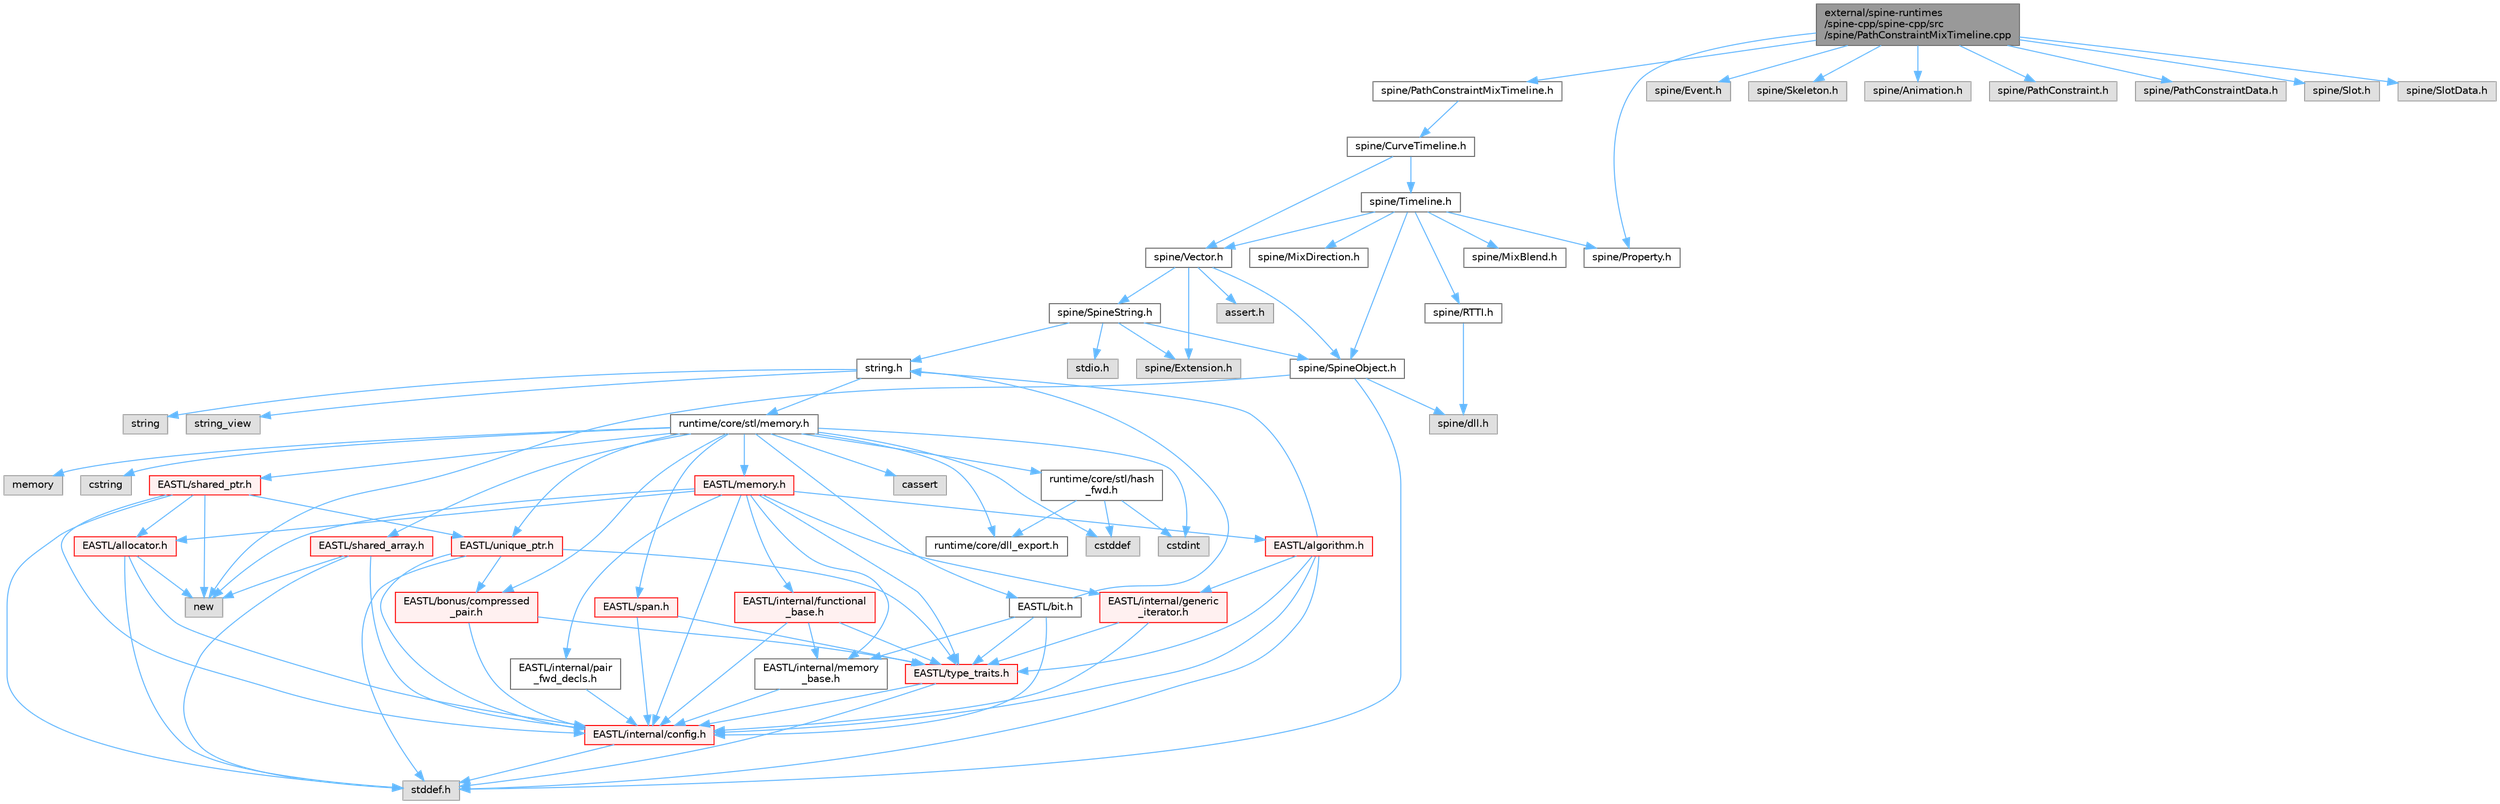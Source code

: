digraph "external/spine-runtimes/spine-cpp/spine-cpp/src/spine/PathConstraintMixTimeline.cpp"
{
 // LATEX_PDF_SIZE
  bgcolor="transparent";
  edge [fontname=Helvetica,fontsize=10,labelfontname=Helvetica,labelfontsize=10];
  node [fontname=Helvetica,fontsize=10,shape=box,height=0.2,width=0.4];
  Node1 [id="Node000001",label="external/spine-runtimes\l/spine-cpp/spine-cpp/src\l/spine/PathConstraintMixTimeline.cpp",height=0.2,width=0.4,color="gray40", fillcolor="grey60", style="filled", fontcolor="black",tooltip=" "];
  Node1 -> Node2 [id="edge98_Node000001_Node000002",color="steelblue1",style="solid",tooltip=" "];
  Node2 [id="Node000002",label="spine/PathConstraintMixTimeline.h",height=0.2,width=0.4,color="grey40", fillcolor="white", style="filled",URL="$_path_constraint_mix_timeline_8h.html",tooltip=" "];
  Node2 -> Node3 [id="edge99_Node000002_Node000003",color="steelblue1",style="solid",tooltip=" "];
  Node3 [id="Node000003",label="spine/CurveTimeline.h",height=0.2,width=0.4,color="grey40", fillcolor="white", style="filled",URL="$_curve_timeline_8h.html",tooltip=" "];
  Node3 -> Node4 [id="edge100_Node000003_Node000004",color="steelblue1",style="solid",tooltip=" "];
  Node4 [id="Node000004",label="spine/Timeline.h",height=0.2,width=0.4,color="grey40", fillcolor="white", style="filled",URL="$_timeline_8h.html",tooltip=" "];
  Node4 -> Node5 [id="edge101_Node000004_Node000005",color="steelblue1",style="solid",tooltip=" "];
  Node5 [id="Node000005",label="spine/RTTI.h",height=0.2,width=0.4,color="grey40", fillcolor="white", style="filled",URL="$_r_t_t_i_8h.html",tooltip=" "];
  Node5 -> Node6 [id="edge102_Node000005_Node000006",color="steelblue1",style="solid",tooltip=" "];
  Node6 [id="Node000006",label="spine/dll.h",height=0.2,width=0.4,color="grey60", fillcolor="#E0E0E0", style="filled",tooltip=" "];
  Node4 -> Node7 [id="edge103_Node000004_Node000007",color="steelblue1",style="solid",tooltip=" "];
  Node7 [id="Node000007",label="spine/Vector.h",height=0.2,width=0.4,color="grey40", fillcolor="white", style="filled",URL="$external_2spine-runtimes_2spine-cpp_2spine-cpp_2include_2spine_2vector_8h.html",tooltip=" "];
  Node7 -> Node8 [id="edge104_Node000007_Node000008",color="steelblue1",style="solid",tooltip=" "];
  Node8 [id="Node000008",label="spine/Extension.h",height=0.2,width=0.4,color="grey60", fillcolor="#E0E0E0", style="filled",tooltip=" "];
  Node7 -> Node9 [id="edge105_Node000007_Node000009",color="steelblue1",style="solid",tooltip=" "];
  Node9 [id="Node000009",label="spine/SpineObject.h",height=0.2,width=0.4,color="grey40", fillcolor="white", style="filled",URL="$_spine_object_8h.html",tooltip=" "];
  Node9 -> Node10 [id="edge106_Node000009_Node000010",color="steelblue1",style="solid",tooltip=" "];
  Node10 [id="Node000010",label="new",height=0.2,width=0.4,color="grey60", fillcolor="#E0E0E0", style="filled",tooltip=" "];
  Node9 -> Node11 [id="edge107_Node000009_Node000011",color="steelblue1",style="solid",tooltip=" "];
  Node11 [id="Node000011",label="stddef.h",height=0.2,width=0.4,color="grey60", fillcolor="#E0E0E0", style="filled",tooltip=" "];
  Node9 -> Node6 [id="edge108_Node000009_Node000006",color="steelblue1",style="solid",tooltip=" "];
  Node7 -> Node12 [id="edge109_Node000007_Node000012",color="steelblue1",style="solid",tooltip=" "];
  Node12 [id="Node000012",label="spine/SpineString.h",height=0.2,width=0.4,color="grey40", fillcolor="white", style="filled",URL="$_spine_string_8h.html",tooltip=" "];
  Node12 -> Node9 [id="edge110_Node000012_Node000009",color="steelblue1",style="solid",tooltip=" "];
  Node12 -> Node8 [id="edge111_Node000012_Node000008",color="steelblue1",style="solid",tooltip=" "];
  Node12 -> Node13 [id="edge112_Node000012_Node000013",color="steelblue1",style="solid",tooltip=" "];
  Node13 [id="Node000013",label="string.h",height=0.2,width=0.4,color="grey40", fillcolor="white", style="filled",URL="$string_8h.html",tooltip=" "];
  Node13 -> Node14 [id="edge113_Node000013_Node000014",color="steelblue1",style="solid",tooltip=" "];
  Node14 [id="Node000014",label="string",height=0.2,width=0.4,color="grey60", fillcolor="#E0E0E0", style="filled",tooltip=" "];
  Node13 -> Node15 [id="edge114_Node000013_Node000015",color="steelblue1",style="solid",tooltip=" "];
  Node15 [id="Node000015",label="string_view",height=0.2,width=0.4,color="grey60", fillcolor="#E0E0E0", style="filled",tooltip=" "];
  Node13 -> Node16 [id="edge115_Node000013_Node000016",color="steelblue1",style="solid",tooltip=" "];
  Node16 [id="Node000016",label="runtime/core/stl/memory.h",height=0.2,width=0.4,color="grey40", fillcolor="white", style="filled",URL="$runtime_2core_2stl_2memory_8h.html",tooltip=" "];
  Node16 -> Node17 [id="edge116_Node000016_Node000017",color="steelblue1",style="solid",tooltip=" "];
  Node17 [id="Node000017",label="cstddef",height=0.2,width=0.4,color="grey60", fillcolor="#E0E0E0", style="filled",tooltip=" "];
  Node16 -> Node18 [id="edge117_Node000016_Node000018",color="steelblue1",style="solid",tooltip=" "];
  Node18 [id="Node000018",label="cstdint",height=0.2,width=0.4,color="grey60", fillcolor="#E0E0E0", style="filled",tooltip=" "];
  Node16 -> Node19 [id="edge118_Node000016_Node000019",color="steelblue1",style="solid",tooltip=" "];
  Node19 [id="Node000019",label="cassert",height=0.2,width=0.4,color="grey60", fillcolor="#E0E0E0", style="filled",tooltip=" "];
  Node16 -> Node20 [id="edge119_Node000016_Node000020",color="steelblue1",style="solid",tooltip=" "];
  Node20 [id="Node000020",label="memory",height=0.2,width=0.4,color="grey60", fillcolor="#E0E0E0", style="filled",tooltip=" "];
  Node16 -> Node21 [id="edge120_Node000016_Node000021",color="steelblue1",style="solid",tooltip=" "];
  Node21 [id="Node000021",label="cstring",height=0.2,width=0.4,color="grey60", fillcolor="#E0E0E0", style="filled",tooltip=" "];
  Node16 -> Node22 [id="edge121_Node000016_Node000022",color="steelblue1",style="solid",tooltip=" "];
  Node22 [id="Node000022",label="EASTL/bit.h",height=0.2,width=0.4,color="grey40", fillcolor="white", style="filled",URL="$bit_8h.html",tooltip=" "];
  Node22 -> Node23 [id="edge122_Node000022_Node000023",color="steelblue1",style="solid",tooltip=" "];
  Node23 [id="Node000023",label="EASTL/internal/config.h",height=0.2,width=0.4,color="red", fillcolor="#FFF0F0", style="filled",URL="$runtime_2_e_a_s_t_l_2include_2_e_a_s_t_l_2internal_2config_8h.html",tooltip=" "];
  Node23 -> Node11 [id="edge123_Node000023_Node000011",color="steelblue1",style="solid",tooltip=" "];
  Node22 -> Node31 [id="edge124_Node000022_Node000031",color="steelblue1",style="solid",tooltip=" "];
  Node31 [id="Node000031",label="EASTL/internal/memory\l_base.h",height=0.2,width=0.4,color="grey40", fillcolor="white", style="filled",URL="$memory__base_8h.html",tooltip=" "];
  Node31 -> Node23 [id="edge125_Node000031_Node000023",color="steelblue1",style="solid",tooltip=" "];
  Node22 -> Node32 [id="edge126_Node000022_Node000032",color="steelblue1",style="solid",tooltip=" "];
  Node32 [id="Node000032",label="EASTL/type_traits.h",height=0.2,width=0.4,color="red", fillcolor="#FFF0F0", style="filled",URL="$_e_a_s_t_l_2include_2_e_a_s_t_l_2type__traits_8h.html",tooltip=" "];
  Node32 -> Node23 [id="edge127_Node000032_Node000023",color="steelblue1",style="solid",tooltip=" "];
  Node32 -> Node11 [id="edge128_Node000032_Node000011",color="steelblue1",style="solid",tooltip=" "];
  Node22 -> Node13 [id="edge129_Node000022_Node000013",color="steelblue1",style="solid",tooltip=" "];
  Node16 -> Node42 [id="edge130_Node000016_Node000042",color="steelblue1",style="solid",tooltip=" "];
  Node42 [id="Node000042",label="EASTL/memory.h",height=0.2,width=0.4,color="red", fillcolor="#FFF0F0", style="filled",URL="$runtime_2_e_a_s_t_l_2include_2_e_a_s_t_l_2memory_8h.html",tooltip=" "];
  Node42 -> Node23 [id="edge131_Node000042_Node000023",color="steelblue1",style="solid",tooltip=" "];
  Node42 -> Node31 [id="edge132_Node000042_Node000031",color="steelblue1",style="solid",tooltip=" "];
  Node42 -> Node43 [id="edge133_Node000042_Node000043",color="steelblue1",style="solid",tooltip=" "];
  Node43 [id="Node000043",label="EASTL/internal/generic\l_iterator.h",height=0.2,width=0.4,color="red", fillcolor="#FFF0F0", style="filled",URL="$generic__iterator_8h.html",tooltip=" "];
  Node43 -> Node23 [id="edge134_Node000043_Node000023",color="steelblue1",style="solid",tooltip=" "];
  Node43 -> Node32 [id="edge135_Node000043_Node000032",color="steelblue1",style="solid",tooltip=" "];
  Node42 -> Node47 [id="edge136_Node000042_Node000047",color="steelblue1",style="solid",tooltip=" "];
  Node47 [id="Node000047",label="EASTL/internal/pair\l_fwd_decls.h",height=0.2,width=0.4,color="grey40", fillcolor="white", style="filled",URL="$pair__fwd__decls_8h.html",tooltip=" "];
  Node47 -> Node23 [id="edge137_Node000047_Node000023",color="steelblue1",style="solid",tooltip=" "];
  Node42 -> Node48 [id="edge138_Node000042_Node000048",color="steelblue1",style="solid",tooltip=" "];
  Node48 [id="Node000048",label="EASTL/internal/functional\l_base.h",height=0.2,width=0.4,color="red", fillcolor="#FFF0F0", style="filled",URL="$functional__base_8h.html",tooltip=" "];
  Node48 -> Node23 [id="edge139_Node000048_Node000023",color="steelblue1",style="solid",tooltip=" "];
  Node48 -> Node31 [id="edge140_Node000048_Node000031",color="steelblue1",style="solid",tooltip=" "];
  Node48 -> Node32 [id="edge141_Node000048_Node000032",color="steelblue1",style="solid",tooltip=" "];
  Node42 -> Node49 [id="edge142_Node000042_Node000049",color="steelblue1",style="solid",tooltip=" "];
  Node49 [id="Node000049",label="EASTL/algorithm.h",height=0.2,width=0.4,color="red", fillcolor="#FFF0F0", style="filled",URL="$_e_a_s_t_l_2include_2_e_a_s_t_l_2algorithm_8h.html",tooltip=" "];
  Node49 -> Node23 [id="edge143_Node000049_Node000023",color="steelblue1",style="solid",tooltip=" "];
  Node49 -> Node32 [id="edge144_Node000049_Node000032",color="steelblue1",style="solid",tooltip=" "];
  Node49 -> Node43 [id="edge145_Node000049_Node000043",color="steelblue1",style="solid",tooltip=" "];
  Node49 -> Node11 [id="edge146_Node000049_Node000011",color="steelblue1",style="solid",tooltip=" "];
  Node49 -> Node13 [id="edge147_Node000049_Node000013",color="steelblue1",style="solid",tooltip=" "];
  Node42 -> Node32 [id="edge148_Node000042_Node000032",color="steelblue1",style="solid",tooltip=" "];
  Node42 -> Node56 [id="edge149_Node000042_Node000056",color="steelblue1",style="solid",tooltip=" "];
  Node56 [id="Node000056",label="EASTL/allocator.h",height=0.2,width=0.4,color="red", fillcolor="#FFF0F0", style="filled",URL="$runtime_2_e_a_s_t_l_2include_2_e_a_s_t_l_2allocator_8h.html",tooltip=" "];
  Node56 -> Node23 [id="edge150_Node000056_Node000023",color="steelblue1",style="solid",tooltip=" "];
  Node56 -> Node11 [id="edge151_Node000056_Node000011",color="steelblue1",style="solid",tooltip=" "];
  Node56 -> Node10 [id="edge152_Node000056_Node000010",color="steelblue1",style="solid",tooltip=" "];
  Node42 -> Node10 [id="edge153_Node000042_Node000010",color="steelblue1",style="solid",tooltip=" "];
  Node16 -> Node69 [id="edge154_Node000016_Node000069",color="steelblue1",style="solid",tooltip=" "];
  Node69 [id="Node000069",label="EASTL/shared_array.h",height=0.2,width=0.4,color="red", fillcolor="#FFF0F0", style="filled",URL="$shared__array_8h.html",tooltip=" "];
  Node69 -> Node23 [id="edge155_Node000069_Node000023",color="steelblue1",style="solid",tooltip=" "];
  Node69 -> Node10 [id="edge156_Node000069_Node000010",color="steelblue1",style="solid",tooltip=" "];
  Node69 -> Node11 [id="edge157_Node000069_Node000011",color="steelblue1",style="solid",tooltip=" "];
  Node16 -> Node72 [id="edge158_Node000016_Node000072",color="steelblue1",style="solid",tooltip=" "];
  Node72 [id="Node000072",label="EASTL/unique_ptr.h",height=0.2,width=0.4,color="red", fillcolor="#FFF0F0", style="filled",URL="$unique__ptr_8h.html",tooltip=" "];
  Node72 -> Node73 [id="edge159_Node000072_Node000073",color="steelblue1",style="solid",tooltip=" "];
  Node73 [id="Node000073",label="EASTL/bonus/compressed\l_pair.h",height=0.2,width=0.4,color="red", fillcolor="#FFF0F0", style="filled",URL="$compressed__pair_8h.html",tooltip=" "];
  Node73 -> Node23 [id="edge160_Node000073_Node000023",color="steelblue1",style="solid",tooltip=" "];
  Node73 -> Node32 [id="edge161_Node000073_Node000032",color="steelblue1",style="solid",tooltip=" "];
  Node72 -> Node23 [id="edge162_Node000072_Node000023",color="steelblue1",style="solid",tooltip=" "];
  Node72 -> Node32 [id="edge163_Node000072_Node000032",color="steelblue1",style="solid",tooltip=" "];
  Node72 -> Node11 [id="edge164_Node000072_Node000011",color="steelblue1",style="solid",tooltip=" "];
  Node16 -> Node75 [id="edge165_Node000016_Node000075",color="steelblue1",style="solid",tooltip=" "];
  Node75 [id="Node000075",label="EASTL/shared_ptr.h",height=0.2,width=0.4,color="red", fillcolor="#FFF0F0", style="filled",URL="$shared__ptr_8h.html",tooltip=" "];
  Node75 -> Node23 [id="edge166_Node000075_Node000023",color="steelblue1",style="solid",tooltip=" "];
  Node75 -> Node72 [id="edge167_Node000075_Node000072",color="steelblue1",style="solid",tooltip=" "];
  Node75 -> Node56 [id="edge168_Node000075_Node000056",color="steelblue1",style="solid",tooltip=" "];
  Node75 -> Node10 [id="edge169_Node000075_Node000010",color="steelblue1",style="solid",tooltip=" "];
  Node75 -> Node11 [id="edge170_Node000075_Node000011",color="steelblue1",style="solid",tooltip=" "];
  Node16 -> Node155 [id="edge171_Node000016_Node000155",color="steelblue1",style="solid",tooltip=" "];
  Node155 [id="Node000155",label="EASTL/span.h",height=0.2,width=0.4,color="red", fillcolor="#FFF0F0", style="filled",URL="$span_8h.html",tooltip=" "];
  Node155 -> Node23 [id="edge172_Node000155_Node000023",color="steelblue1",style="solid",tooltip=" "];
  Node155 -> Node32 [id="edge173_Node000155_Node000032",color="steelblue1",style="solid",tooltip=" "];
  Node16 -> Node73 [id="edge174_Node000016_Node000073",color="steelblue1",style="solid",tooltip=" "];
  Node16 -> Node158 [id="edge175_Node000016_Node000158",color="steelblue1",style="solid",tooltip=" "];
  Node158 [id="Node000158",label="runtime/core/dll_export.h",height=0.2,width=0.4,color="grey40", fillcolor="white", style="filled",URL="$dll__export_8h.html",tooltip=" "];
  Node16 -> Node159 [id="edge176_Node000016_Node000159",color="steelblue1",style="solid",tooltip=" "];
  Node159 [id="Node000159",label="runtime/core/stl/hash\l_fwd.h",height=0.2,width=0.4,color="grey40", fillcolor="white", style="filled",URL="$hash__fwd_8h.html",tooltip=" "];
  Node159 -> Node17 [id="edge177_Node000159_Node000017",color="steelblue1",style="solid",tooltip=" "];
  Node159 -> Node18 [id="edge178_Node000159_Node000018",color="steelblue1",style="solid",tooltip=" "];
  Node159 -> Node158 [id="edge179_Node000159_Node000158",color="steelblue1",style="solid",tooltip=" "];
  Node12 -> Node160 [id="edge180_Node000012_Node000160",color="steelblue1",style="solid",tooltip=" "];
  Node160 [id="Node000160",label="stdio.h",height=0.2,width=0.4,color="grey60", fillcolor="#E0E0E0", style="filled",tooltip=" "];
  Node7 -> Node161 [id="edge181_Node000007_Node000161",color="steelblue1",style="solid",tooltip=" "];
  Node161 [id="Node000161",label="assert.h",height=0.2,width=0.4,color="grey60", fillcolor="#E0E0E0", style="filled",tooltip=" "];
  Node4 -> Node162 [id="edge182_Node000004_Node000162",color="steelblue1",style="solid",tooltip=" "];
  Node162 [id="Node000162",label="spine/MixBlend.h",height=0.2,width=0.4,color="grey40", fillcolor="white", style="filled",URL="$_mix_blend_8h.html",tooltip=" "];
  Node4 -> Node163 [id="edge183_Node000004_Node000163",color="steelblue1",style="solid",tooltip=" "];
  Node163 [id="Node000163",label="spine/MixDirection.h",height=0.2,width=0.4,color="grey40", fillcolor="white", style="filled",URL="$_mix_direction_8h.html",tooltip=" "];
  Node4 -> Node9 [id="edge184_Node000004_Node000009",color="steelblue1",style="solid",tooltip=" "];
  Node4 -> Node164 [id="edge185_Node000004_Node000164",color="steelblue1",style="solid",tooltip=" "];
  Node164 [id="Node000164",label="spine/Property.h",height=0.2,width=0.4,color="grey40", fillcolor="white", style="filled",URL="$_property_8h.html",tooltip=" "];
  Node3 -> Node7 [id="edge186_Node000003_Node000007",color="steelblue1",style="solid",tooltip=" "];
  Node1 -> Node165 [id="edge187_Node000001_Node000165",color="steelblue1",style="solid",tooltip=" "];
  Node165 [id="Node000165",label="spine/Event.h",height=0.2,width=0.4,color="grey60", fillcolor="#E0E0E0", style="filled",tooltip=" "];
  Node1 -> Node166 [id="edge188_Node000001_Node000166",color="steelblue1",style="solid",tooltip=" "];
  Node166 [id="Node000166",label="spine/Skeleton.h",height=0.2,width=0.4,color="grey60", fillcolor="#E0E0E0", style="filled",tooltip=" "];
  Node1 -> Node167 [id="edge189_Node000001_Node000167",color="steelblue1",style="solid",tooltip=" "];
  Node167 [id="Node000167",label="spine/Animation.h",height=0.2,width=0.4,color="grey60", fillcolor="#E0E0E0", style="filled",tooltip=" "];
  Node1 -> Node168 [id="edge190_Node000001_Node000168",color="steelblue1",style="solid",tooltip=" "];
  Node168 [id="Node000168",label="spine/PathConstraint.h",height=0.2,width=0.4,color="grey60", fillcolor="#E0E0E0", style="filled",tooltip=" "];
  Node1 -> Node169 [id="edge191_Node000001_Node000169",color="steelblue1",style="solid",tooltip=" "];
  Node169 [id="Node000169",label="spine/PathConstraintData.h",height=0.2,width=0.4,color="grey60", fillcolor="#E0E0E0", style="filled",tooltip=" "];
  Node1 -> Node164 [id="edge192_Node000001_Node000164",color="steelblue1",style="solid",tooltip=" "];
  Node1 -> Node170 [id="edge193_Node000001_Node000170",color="steelblue1",style="solid",tooltip=" "];
  Node170 [id="Node000170",label="spine/Slot.h",height=0.2,width=0.4,color="grey60", fillcolor="#E0E0E0", style="filled",tooltip=" "];
  Node1 -> Node171 [id="edge194_Node000001_Node000171",color="steelblue1",style="solid",tooltip=" "];
  Node171 [id="Node000171",label="spine/SlotData.h",height=0.2,width=0.4,color="grey60", fillcolor="#E0E0E0", style="filled",tooltip=" "];
}
